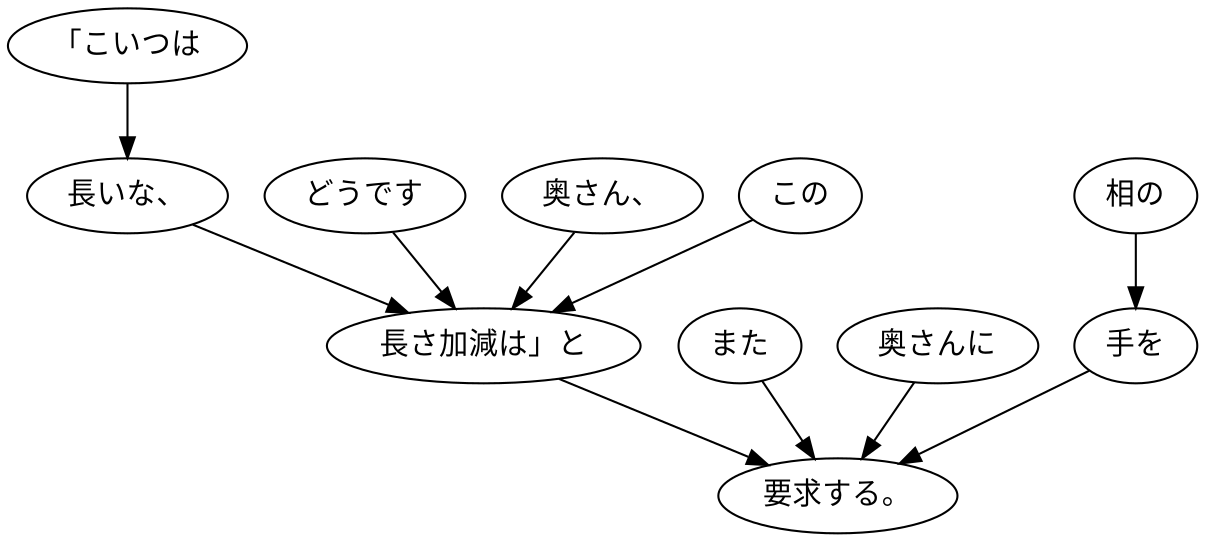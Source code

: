 digraph graph3524 {
	node0 [label="「こいつは"];
	node1 [label="長いな、"];
	node2 [label="どうです"];
	node3 [label="奥さん、"];
	node4 [label="この"];
	node5 [label="長さ加減は」と"];
	node6 [label="また"];
	node7 [label="奥さんに"];
	node8 [label="相の"];
	node9 [label="手を"];
	node10 [label="要求する。"];
	node0 -> node1;
	node1 -> node5;
	node2 -> node5;
	node3 -> node5;
	node4 -> node5;
	node5 -> node10;
	node6 -> node10;
	node7 -> node10;
	node8 -> node9;
	node9 -> node10;
}
